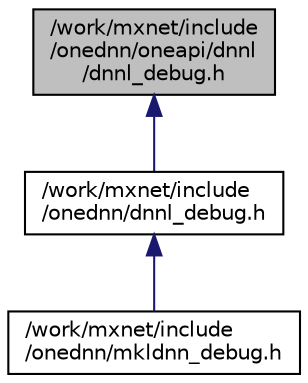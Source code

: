 digraph "/work/mxnet/include/onednn/oneapi/dnnl/dnnl_debug.h"
{
 // LATEX_PDF_SIZE
  edge [fontname="Helvetica",fontsize="10",labelfontname="Helvetica",labelfontsize="10"];
  node [fontname="Helvetica",fontsize="10",shape=record];
  Node1 [label="/work/mxnet/include\l/onednn/oneapi/dnnl\l/dnnl_debug.h",height=0.2,width=0.4,color="black", fillcolor="grey75", style="filled", fontcolor="black",tooltip=" "];
  Node1 -> Node2 [dir="back",color="midnightblue",fontsize="10",style="solid",fontname="Helvetica"];
  Node2 [label="/work/mxnet/include\l/onednn/dnnl_debug.h",height=0.2,width=0.4,color="black", fillcolor="white", style="filled",URL="$dnnl__debug_8h.html",tooltip=" "];
  Node2 -> Node3 [dir="back",color="midnightblue",fontsize="10",style="solid",fontname="Helvetica"];
  Node3 [label="/work/mxnet/include\l/onednn/mkldnn_debug.h",height=0.2,width=0.4,color="black", fillcolor="white", style="filled",URL="$mkldnn__debug_8h.html",tooltip=" "];
}
